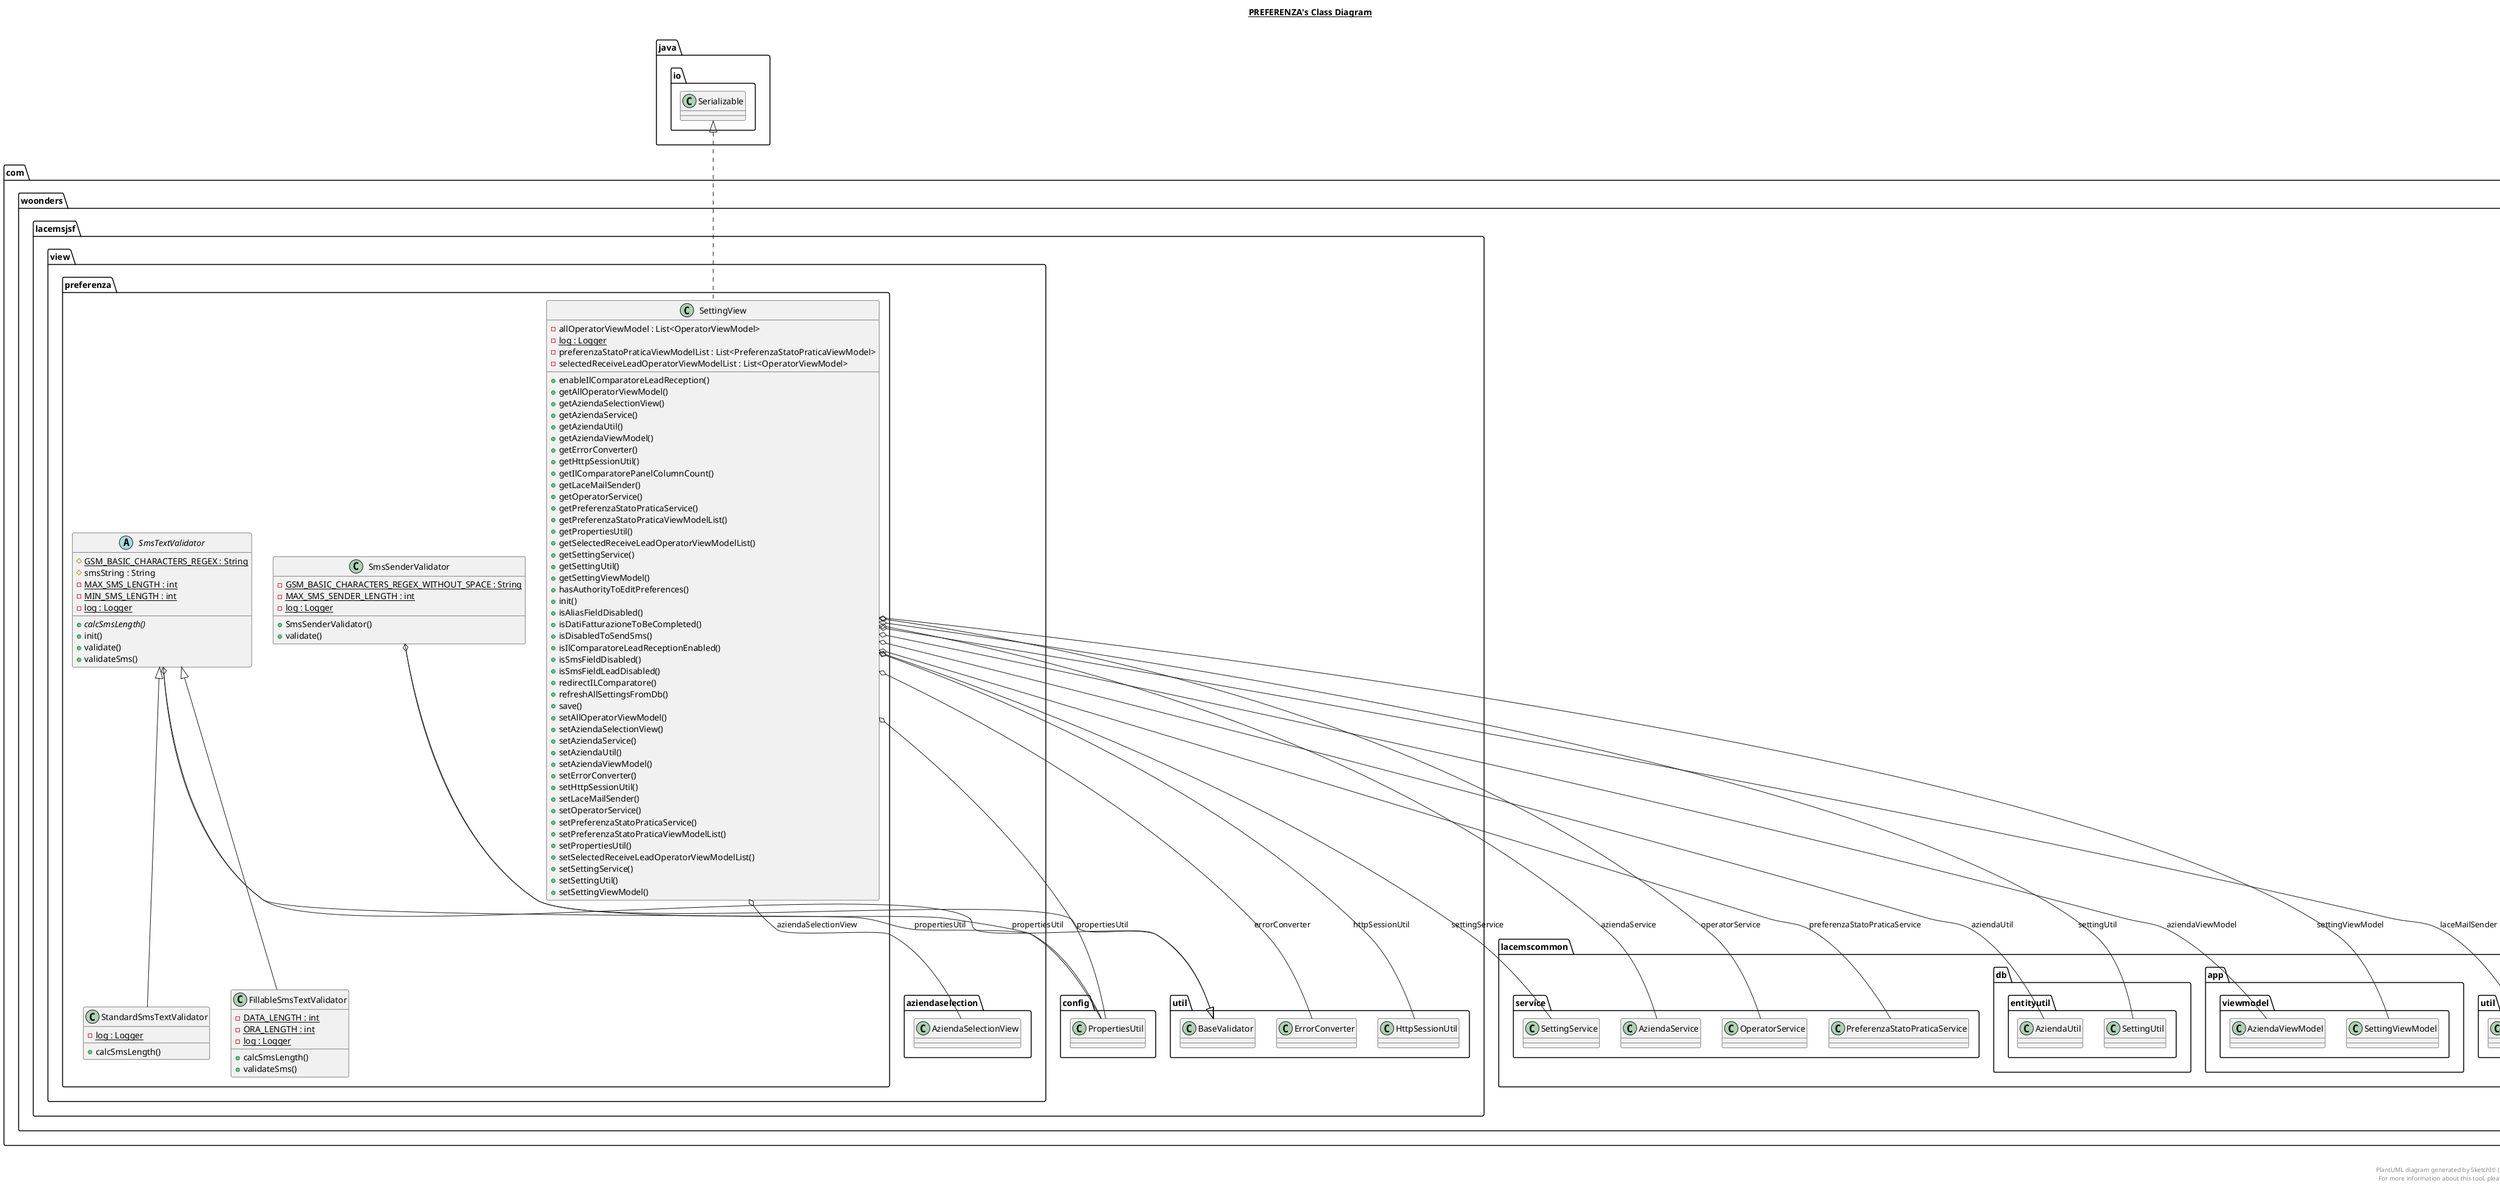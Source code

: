 @startuml

title __PREFERENZA's Class Diagram__\n

  namespace com.woonders.lacemsjsf.view.preferenza {
    class com.woonders.lacemsjsf.view.preferenza.FillableSmsTextValidator {
        {static} - DATA_LENGTH : int
        {static} - ORA_LENGTH : int
        {static} - log : Logger
        + calcSmsLength()
        + validateSms()
    }
  }
  

  namespace com.woonders.lacemsjsf.view.preferenza {
    class com.woonders.lacemsjsf.view.preferenza.SettingView {
        - allOperatorViewModel : List<OperatorViewModel>
        {static} - log : Logger
        - preferenzaStatoPraticaViewModelList : List<PreferenzaStatoPraticaViewModel>
        - selectedReceiveLeadOperatorViewModelList : List<OperatorViewModel>
        + enableIlComparatoreLeadReception()
        + getAllOperatorViewModel()
        + getAziendaSelectionView()
        + getAziendaService()
        + getAziendaUtil()
        + getAziendaViewModel()
        + getErrorConverter()
        + getHttpSessionUtil()
        + getIlComparatorePanelColumnCount()
        + getLaceMailSender()
        + getOperatorService()
        + getPreferenzaStatoPraticaService()
        + getPreferenzaStatoPraticaViewModelList()
        + getPropertiesUtil()
        + getSelectedReceiveLeadOperatorViewModelList()
        + getSettingService()
        + getSettingUtil()
        + getSettingViewModel()
        + hasAuthorityToEditPreferences()
        + init()
        + isAliasFieldDisabled()
        + isDatiFatturazioneToBeCompleted()
        + isDisabledToSendSms()
        + isIlComparatoreLeadReceptionEnabled()
        + isSmsFieldDisabled()
        + isSmsFieldLeadDisabled()
        + redirectILComparatore()
        + refreshAllSettingsFromDb()
        + save()
        + setAllOperatorViewModel()
        + setAziendaSelectionView()
        + setAziendaService()
        + setAziendaUtil()
        + setAziendaViewModel()
        + setErrorConverter()
        + setHttpSessionUtil()
        + setLaceMailSender()
        + setOperatorService()
        + setPreferenzaStatoPraticaService()
        + setPreferenzaStatoPraticaViewModelList()
        + setPropertiesUtil()
        + setSelectedReceiveLeadOperatorViewModelList()
        + setSettingService()
        + setSettingUtil()
        + setSettingViewModel()
    }
  }
  

  namespace com.woonders.lacemsjsf.view.preferenza {
    class com.woonders.lacemsjsf.view.preferenza.SmsSenderValidator {
        {static} - GSM_BASIC_CHARACTERS_REGEX_WITHOUT_SPACE : String
        {static} - MAX_SMS_SENDER_LENGTH : int
        {static} - log : Logger
        + SmsSenderValidator()
        + validate()
    }
  }
  

  namespace com.woonders.lacemsjsf.view.preferenza {
    abstract class com.woonders.lacemsjsf.view.preferenza.SmsTextValidator {
        {static} # GSM_BASIC_CHARACTERS_REGEX : String
        # smsString : String
        {static} - MAX_SMS_LENGTH : int
        {static} - MIN_SMS_LENGTH : int
        {static} - log : Logger
        {abstract} + calcSmsLength()
        + init()
        + validate()
        + validateSms()
    }
  }
  

  namespace com.woonders.lacemsjsf.view.preferenza {
    class com.woonders.lacemsjsf.view.preferenza.StandardSmsTextValidator {
        {static} - log : Logger
        + calcSmsLength()
    }
  }
  

  com.woonders.lacemsjsf.view.preferenza.FillableSmsTextValidator -up-|> com.woonders.lacemsjsf.view.preferenza.SmsTextValidator
  com.woonders.lacemsjsf.view.preferenza.SettingView .up.|> java.io.Serializable
  com.woonders.lacemsjsf.view.preferenza.SettingView o-- com.woonders.lacemsjsf.view.aziendaselection.AziendaSelectionView : aziendaSelectionView
  com.woonders.lacemsjsf.view.preferenza.SettingView o-- com.woonders.lacemscommon.service.AziendaService : aziendaService
  com.woonders.lacemsjsf.view.preferenza.SettingView o-- com.woonders.lacemscommon.db.entityutil.AziendaUtil : aziendaUtil
  com.woonders.lacemsjsf.view.preferenza.SettingView o-- com.woonders.lacemscommon.app.viewmodel.AziendaViewModel : aziendaViewModel
  com.woonders.lacemsjsf.view.preferenza.SettingView o-- com.woonders.lacemsjsf.util.ErrorConverter : errorConverter
  com.woonders.lacemsjsf.view.preferenza.SettingView o-- com.woonders.lacemsjsf.util.HttpSessionUtil : httpSessionUtil
  com.woonders.lacemsjsf.view.preferenza.SettingView o-- com.woonders.lacemscommon.util.LaceMailSender : laceMailSender
  com.woonders.lacemsjsf.view.preferenza.SettingView o-- com.woonders.lacemscommon.service.OperatorService : operatorService
  com.woonders.lacemsjsf.view.preferenza.SettingView o-- com.woonders.lacemscommon.service.PreferenzaStatoPraticaService : preferenzaStatoPraticaService
  com.woonders.lacemsjsf.view.preferenza.SettingView o-- com.woonders.lacemsjsf.config.PropertiesUtil : propertiesUtil
  com.woonders.lacemsjsf.view.preferenza.SettingView o-- com.woonders.lacemscommon.service.SettingService : settingService
  com.woonders.lacemsjsf.view.preferenza.SettingView o-- com.woonders.lacemscommon.db.entityutil.SettingUtil : settingUtil
  com.woonders.lacemsjsf.view.preferenza.SettingView o-- com.woonders.lacemscommon.app.viewmodel.SettingViewModel : settingViewModel
  com.woonders.lacemsjsf.view.preferenza.SmsSenderValidator -up-|> com.woonders.lacemsjsf.util.BaseValidator
  com.woonders.lacemsjsf.view.preferenza.SmsSenderValidator o-- com.woonders.lacemsjsf.config.PropertiesUtil : propertiesUtil
  com.woonders.lacemsjsf.view.preferenza.SmsTextValidator -up-|> com.woonders.lacemsjsf.util.BaseValidator
  com.woonders.lacemsjsf.view.preferenza.SmsTextValidator o-- com.woonders.lacemsjsf.config.PropertiesUtil : propertiesUtil
  com.woonders.lacemsjsf.view.preferenza.StandardSmsTextValidator -up-|> com.woonders.lacemsjsf.view.preferenza.SmsTextValidator


right footer


PlantUML diagram generated by SketchIt! (https://bitbucket.org/pmesmeur/sketch.it)
For more information about this tool, please contact philippe.mesmeur@gmail.com
endfooter

@enduml
